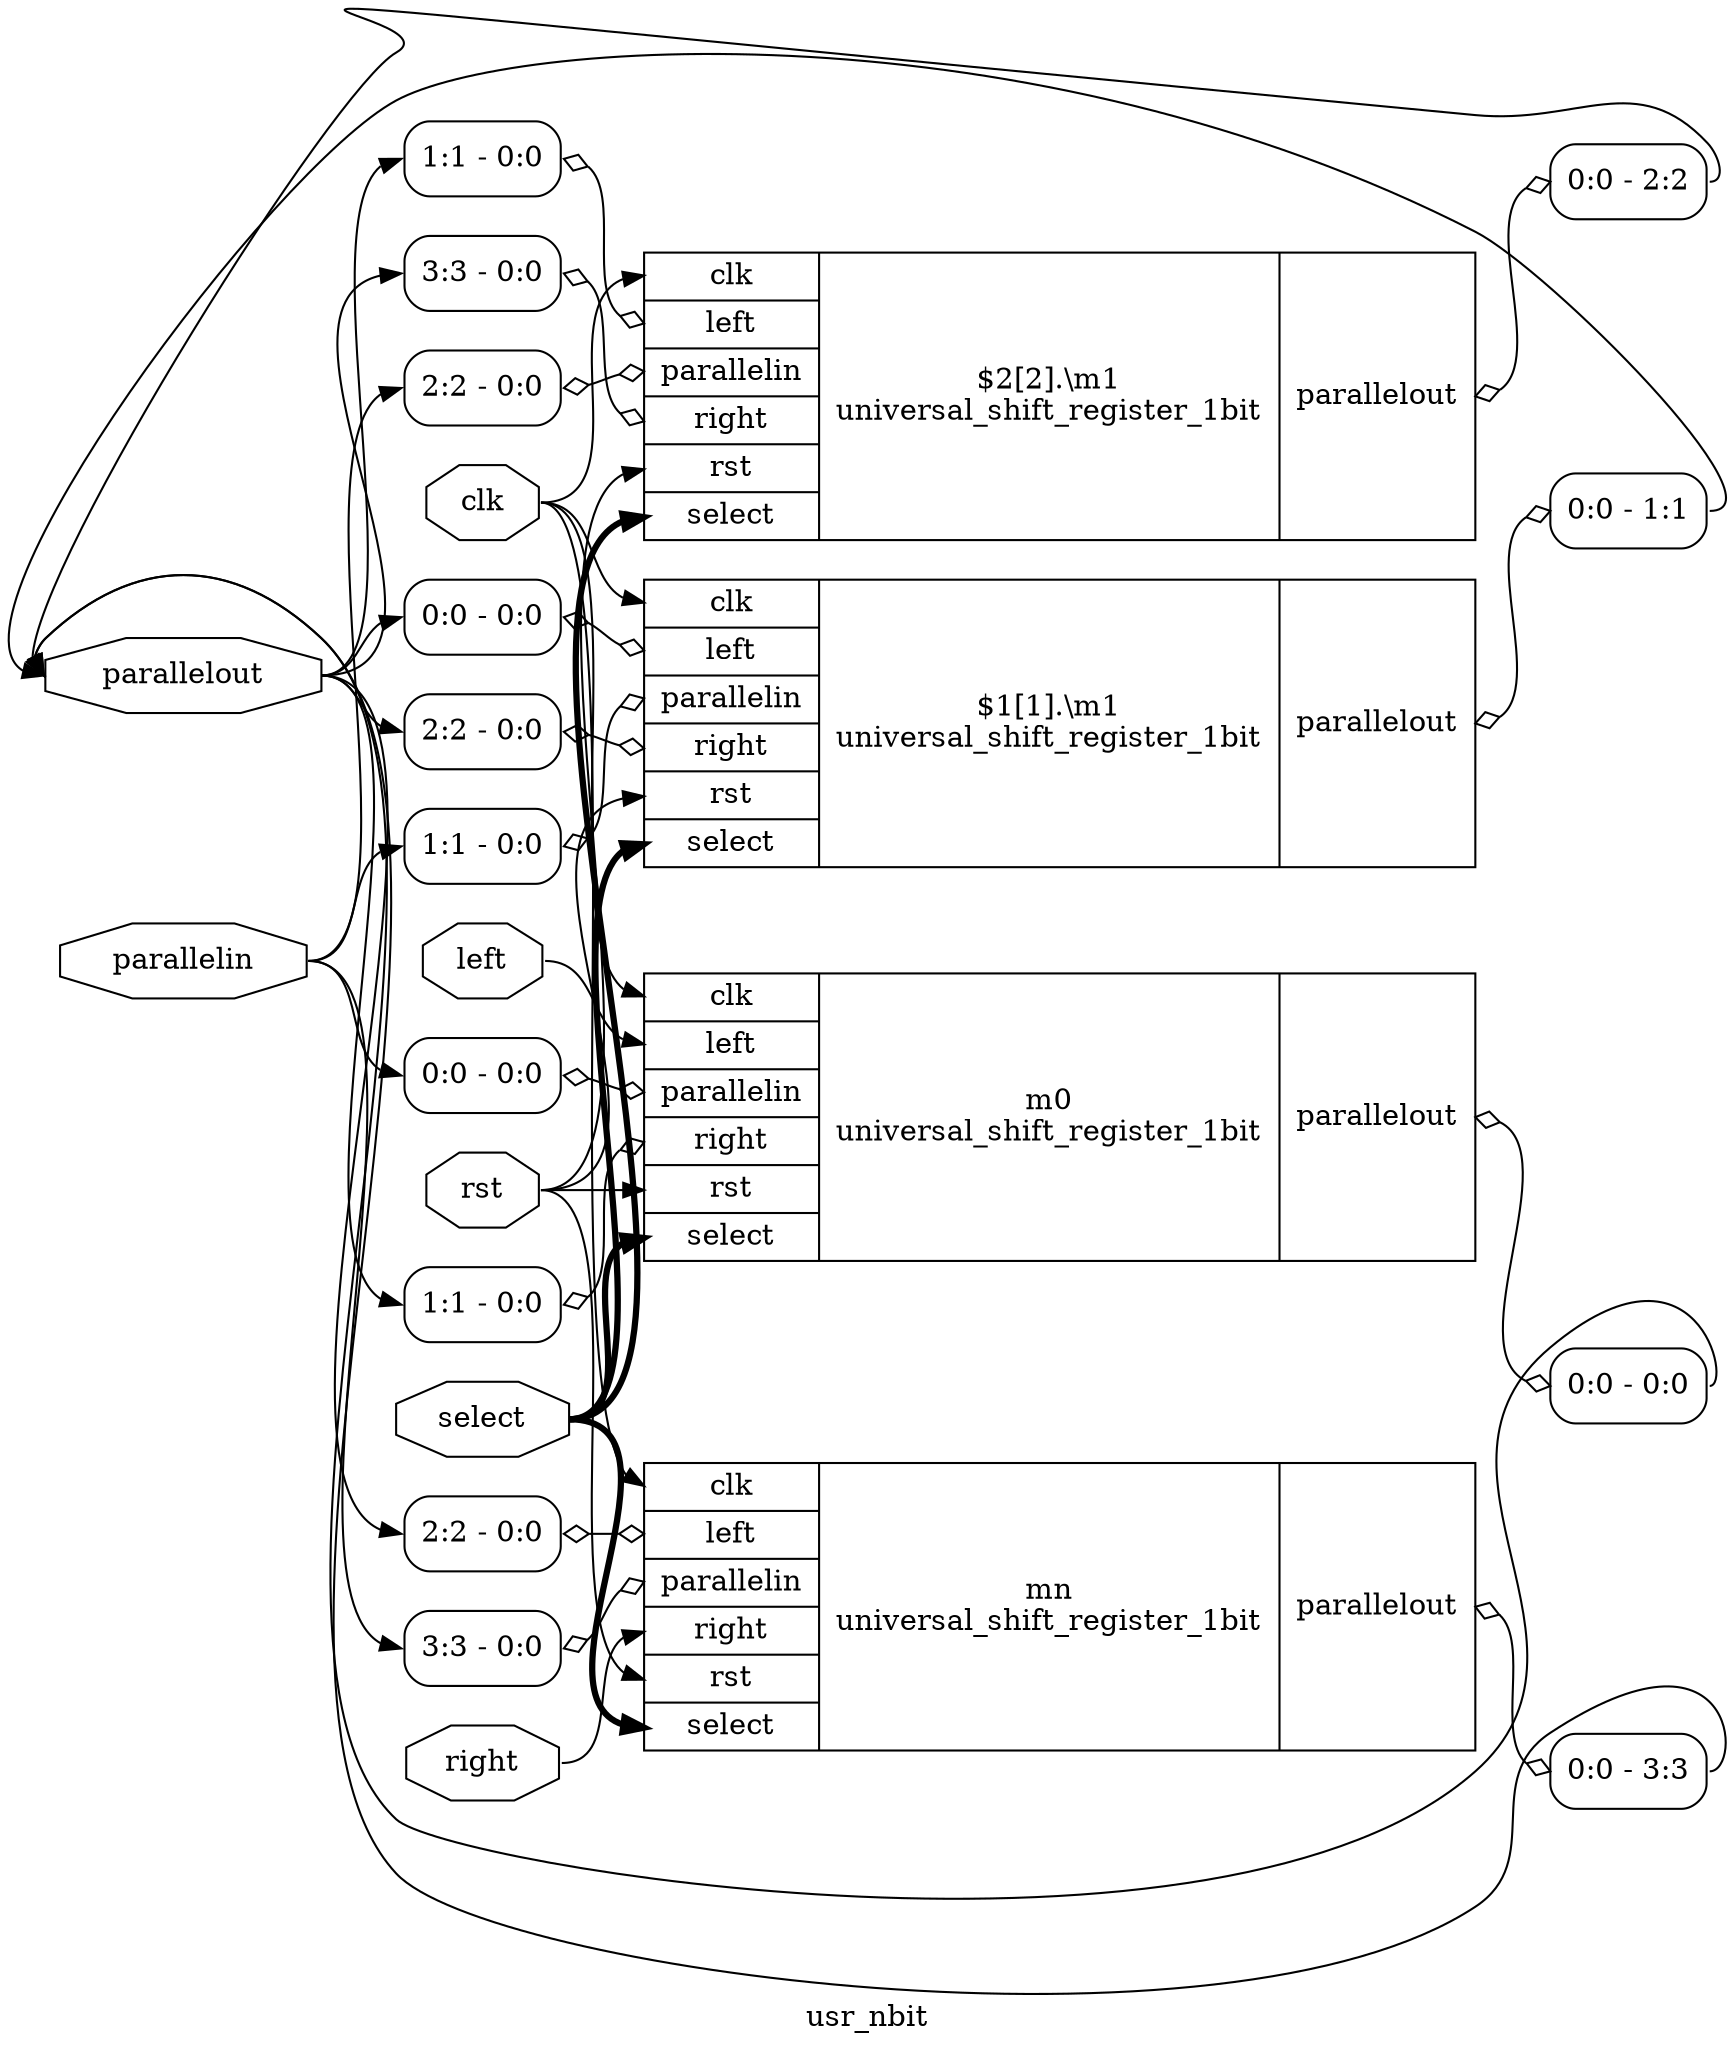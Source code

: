 digraph "usr_nbit" {
label="usr_nbit";
rankdir="LR";
remincross=true;
n1 [ shape=octagon, label="parallelout", color="black", fontcolor="black" ];
n2 [ shape=octagon, label="rst", color="black", fontcolor="black" ];
n3 [ shape=octagon, label="clk", color="black", fontcolor="black" ];
n4 [ shape=octagon, label="right", color="black", fontcolor="black" ];
n5 [ shape=octagon, label="left", color="black", fontcolor="black" ];
n6 [ shape=octagon, label="parallelin", color="black", fontcolor="black" ];
n7 [ shape=octagon, label="select", color="black", fontcolor="black" ];
c8 [ shape=record, label="{{<p3> clk|<p5> left|<p6> parallelin|<p4> right|<p2> rst|<p7> select}|$2[2].\\m1\nuniversal_shift_register_1bit|{<p1> parallelout}}" ];
x0 [ shape=record, style=rounded, label="<s0> 0:0 - 2:2 " ];
c8:p1:e -> x0:w [arrowhead=odiamond, arrowtail=odiamond, dir=both, color="black", label=""];
x1 [ shape=record, style=rounded, label="<s0> 3:3 - 0:0 " ];
x1:e -> c8:p4:w [arrowhead=odiamond, arrowtail=odiamond, dir=both, color="black", label=""];
x2 [ shape=record, style=rounded, label="<s0> 1:1 - 0:0 " ];
x2:e -> c8:p5:w [arrowhead=odiamond, arrowtail=odiamond, dir=both, color="black", label=""];
x3 [ shape=record, style=rounded, label="<s0> 2:2 - 0:0 " ];
x3:e -> c8:p6:w [arrowhead=odiamond, arrowtail=odiamond, dir=both, color="black", label=""];
c9 [ shape=record, label="{{<p3> clk|<p5> left|<p6> parallelin|<p4> right|<p2> rst|<p7> select}|$1[1].\\m1\nuniversal_shift_register_1bit|{<p1> parallelout}}" ];
x4 [ shape=record, style=rounded, label="<s0> 0:0 - 1:1 " ];
c9:p1:e -> x4:w [arrowhead=odiamond, arrowtail=odiamond, dir=both, color="black", label=""];
x5 [ shape=record, style=rounded, label="<s0> 2:2 - 0:0 " ];
x5:e -> c9:p4:w [arrowhead=odiamond, arrowtail=odiamond, dir=both, color="black", label=""];
x6 [ shape=record, style=rounded, label="<s0> 0:0 - 0:0 " ];
x6:e -> c9:p5:w [arrowhead=odiamond, arrowtail=odiamond, dir=both, color="black", label=""];
x7 [ shape=record, style=rounded, label="<s0> 1:1 - 0:0 " ];
x7:e -> c9:p6:w [arrowhead=odiamond, arrowtail=odiamond, dir=both, color="black", label=""];
c10 [ shape=record, label="{{<p3> clk|<p5> left|<p6> parallelin|<p4> right|<p2> rst|<p7> select}|mn\nuniversal_shift_register_1bit|{<p1> parallelout}}" ];
x8 [ shape=record, style=rounded, label="<s0> 0:0 - 3:3 " ];
c10:p1:e -> x8:w [arrowhead=odiamond, arrowtail=odiamond, dir=both, color="black", label=""];
x9 [ shape=record, style=rounded, label="<s0> 2:2 - 0:0 " ];
x9:e -> c10:p5:w [arrowhead=odiamond, arrowtail=odiamond, dir=both, color="black", label=""];
x10 [ shape=record, style=rounded, label="<s0> 3:3 - 0:0 " ];
x10:e -> c10:p6:w [arrowhead=odiamond, arrowtail=odiamond, dir=both, color="black", label=""];
c11 [ shape=record, label="{{<p3> clk|<p5> left|<p6> parallelin|<p4> right|<p2> rst|<p7> select}|m0\nuniversal_shift_register_1bit|{<p1> parallelout}}" ];
x11 [ shape=record, style=rounded, label="<s0> 0:0 - 0:0 " ];
c11:p1:e -> x11:w [arrowhead=odiamond, arrowtail=odiamond, dir=both, color="black", label=""];
x12 [ shape=record, style=rounded, label="<s0> 1:1 - 0:0 " ];
x12:e -> c11:p4:w [arrowhead=odiamond, arrowtail=odiamond, dir=both, color="black", label=""];
x13 [ shape=record, style=rounded, label="<s0> 0:0 - 0:0 " ];
x13:e -> c11:p6:w [arrowhead=odiamond, arrowtail=odiamond, dir=both, color="black", label=""];
x0:s0:e -> n1:w [color="black", label=""];
x11:s0:e -> n1:w [color="black", label=""];
x4:s0:e -> n1:w [color="black", label=""];
x8:s0:e -> n1:w [color="black", label=""];
n1:e -> x12:s0:w [color="black", label=""];
n1:e -> x1:s0:w [color="black", label=""];
n1:e -> x2:s0:w [color="black", label=""];
n1:e -> x5:s0:w [color="black", label=""];
n1:e -> x6:s0:w [color="black", label=""];
n1:e -> x9:s0:w [color="black", label=""];
n2:e -> c10:p2:w [color="black", label=""];
n2:e -> c11:p2:w [color="black", label=""];
n2:e -> c8:p2:w [color="black", label=""];
n2:e -> c9:p2:w [color="black", label=""];
n3:e -> c10:p3:w [color="black", label=""];
n3:e -> c11:p3:w [color="black", label=""];
n3:e -> c8:p3:w [color="black", label=""];
n3:e -> c9:p3:w [color="black", label=""];
n4:e -> c10:p4:w [color="black", label=""];
n5:e -> c11:p5:w [color="black", label=""];
n6:e -> x10:s0:w [color="black", label=""];
n6:e -> x13:s0:w [color="black", label=""];
n6:e -> x3:s0:w [color="black", label=""];
n6:e -> x7:s0:w [color="black", label=""];
n7:e -> c10:p7:w [color="black", style="setlinewidth(3)", label=""];
n7:e -> c11:p7:w [color="black", style="setlinewidth(3)", label=""];
n7:e -> c8:p7:w [color="black", style="setlinewidth(3)", label=""];
n7:e -> c9:p7:w [color="black", style="setlinewidth(3)", label=""];
}
